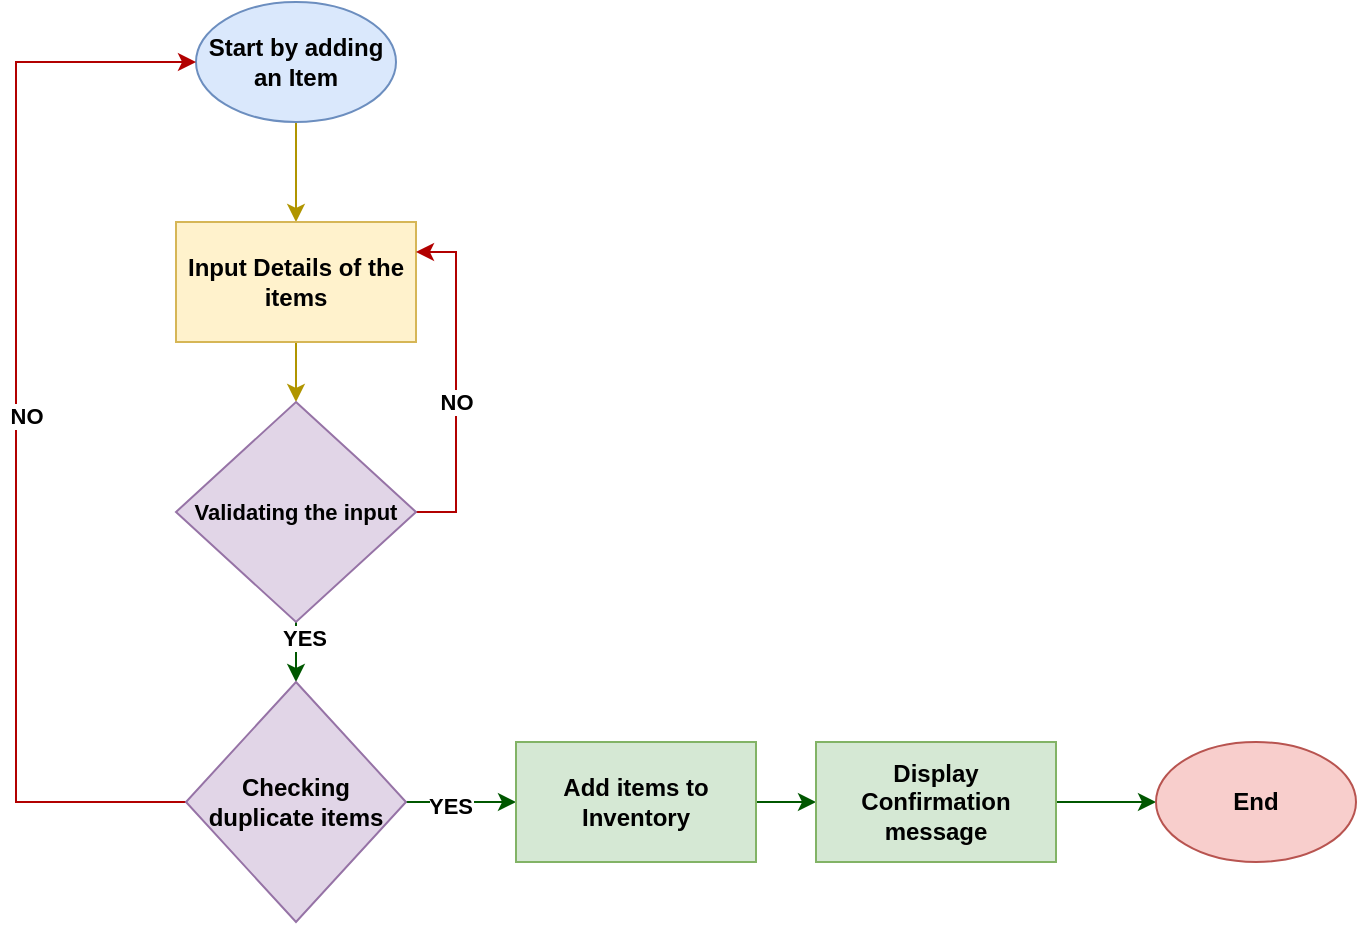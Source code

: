 <mxfile version="26.0.16">
  <diagram name="Page-1" id="74e2e168-ea6b-b213-b513-2b3c1d86103e">
    <mxGraphModel dx="934" dy="485" grid="1" gridSize="10" guides="1" tooltips="1" connect="1" arrows="1" fold="1" page="1" pageScale="1" pageWidth="1100" pageHeight="850" background="none" math="0" shadow="0">
      <root>
        <mxCell id="0" />
        <mxCell id="1" parent="0" />
        <mxCell id="a6326b0RcAW5FDDvoWgY-6" style="edgeStyle=orthogonalEdgeStyle;rounded=0;orthogonalLoop=1;jettySize=auto;html=1;entryX=0.5;entryY=0;entryDx=0;entryDy=0;fillColor=#e3c800;strokeColor=#B09500;" edge="1" parent="1" source="a6326b0RcAW5FDDvoWgY-1" target="a6326b0RcAW5FDDvoWgY-2">
          <mxGeometry relative="1" as="geometry" />
        </mxCell>
        <mxCell id="a6326b0RcAW5FDDvoWgY-1" value="&lt;span&gt;Start by adding an Item&lt;/span&gt;" style="ellipse;whiteSpace=wrap;html=1;fontStyle=1;fillColor=#dae8fc;strokeColor=#6c8ebf;" vertex="1" parent="1">
          <mxGeometry x="450" y="80" width="100" height="60" as="geometry" />
        </mxCell>
        <mxCell id="a6326b0RcAW5FDDvoWgY-7" style="edgeStyle=orthogonalEdgeStyle;rounded=0;orthogonalLoop=1;jettySize=auto;html=1;entryX=0.5;entryY=0;entryDx=0;entryDy=0;fillColor=#e3c800;strokeColor=#B09500;" edge="1" parent="1" source="a6326b0RcAW5FDDvoWgY-2" target="a6326b0RcAW5FDDvoWgY-3">
          <mxGeometry relative="1" as="geometry" />
        </mxCell>
        <mxCell id="a6326b0RcAW5FDDvoWgY-2" value="&lt;b&gt;Input Details of the items&lt;/b&gt;" style="rounded=0;whiteSpace=wrap;html=1;fillColor=#fff2cc;strokeColor=#d6b656;" vertex="1" parent="1">
          <mxGeometry x="440" y="190" width="120" height="60" as="geometry" />
        </mxCell>
        <mxCell id="a6326b0RcAW5FDDvoWgY-8" style="edgeStyle=orthogonalEdgeStyle;rounded=0;orthogonalLoop=1;jettySize=auto;html=1;entryX=0.5;entryY=0;entryDx=0;entryDy=0;fillColor=#008a00;strokeColor=#005700;" edge="1" parent="1" source="a6326b0RcAW5FDDvoWgY-3" target="a6326b0RcAW5FDDvoWgY-4">
          <mxGeometry relative="1" as="geometry" />
        </mxCell>
        <mxCell id="a6326b0RcAW5FDDvoWgY-18" value="YES" style="edgeLabel;html=1;align=center;verticalAlign=middle;resizable=0;points=[];fontStyle=1" vertex="1" connectable="0" parent="a6326b0RcAW5FDDvoWgY-8">
          <mxGeometry x="-0.706" y="4" relative="1" as="geometry">
            <mxPoint as="offset" />
          </mxGeometry>
        </mxCell>
        <mxCell id="a6326b0RcAW5FDDvoWgY-9" style="edgeStyle=orthogonalEdgeStyle;rounded=0;orthogonalLoop=1;jettySize=auto;html=1;entryX=1;entryY=0.25;entryDx=0;entryDy=0;fillColor=#e51400;strokeColor=#B20000;" edge="1" parent="1" source="a6326b0RcAW5FDDvoWgY-3" target="a6326b0RcAW5FDDvoWgY-2">
          <mxGeometry relative="1" as="geometry">
            <Array as="points">
              <mxPoint x="580" y="335" />
              <mxPoint x="580" y="205" />
            </Array>
          </mxGeometry>
        </mxCell>
        <mxCell id="a6326b0RcAW5FDDvoWgY-21" value="NO" style="edgeLabel;html=1;align=center;verticalAlign=middle;resizable=0;points=[];fontStyle=1" vertex="1" connectable="0" parent="a6326b0RcAW5FDDvoWgY-9">
          <mxGeometry x="-0.114" relative="1" as="geometry">
            <mxPoint as="offset" />
          </mxGeometry>
        </mxCell>
        <mxCell id="a6326b0RcAW5FDDvoWgY-3" value="&lt;b&gt;&lt;font style=&quot;font-size: 11px;&quot;&gt;Validating the input&lt;/font&gt;&lt;/b&gt;" style="rhombus;whiteSpace=wrap;html=1;fillColor=#e1d5e7;strokeColor=#9673a6;" vertex="1" parent="1">
          <mxGeometry x="440" y="280" width="120" height="110" as="geometry" />
        </mxCell>
        <mxCell id="a6326b0RcAW5FDDvoWgY-10" style="edgeStyle=orthogonalEdgeStyle;rounded=0;orthogonalLoop=1;jettySize=auto;html=1;entryX=0;entryY=0.5;entryDx=0;entryDy=0;fillColor=#008a00;strokeColor=#005700;" edge="1" parent="1" source="a6326b0RcAW5FDDvoWgY-4" target="a6326b0RcAW5FDDvoWgY-5">
          <mxGeometry relative="1" as="geometry" />
        </mxCell>
        <mxCell id="a6326b0RcAW5FDDvoWgY-19" value="YES" style="edgeLabel;html=1;align=center;verticalAlign=middle;resizable=0;points=[];fontStyle=1" vertex="1" connectable="0" parent="a6326b0RcAW5FDDvoWgY-10">
          <mxGeometry x="-0.197" y="-2" relative="1" as="geometry">
            <mxPoint as="offset" />
          </mxGeometry>
        </mxCell>
        <mxCell id="a6326b0RcAW5FDDvoWgY-11" style="edgeStyle=orthogonalEdgeStyle;rounded=0;orthogonalLoop=1;jettySize=auto;html=1;entryX=0;entryY=0.5;entryDx=0;entryDy=0;fillColor=#e51400;strokeColor=#B20000;" edge="1" parent="1" source="a6326b0RcAW5FDDvoWgY-4" target="a6326b0RcAW5FDDvoWgY-1">
          <mxGeometry relative="1" as="geometry">
            <Array as="points">
              <mxPoint x="360" y="480" />
              <mxPoint x="360" y="110" />
            </Array>
          </mxGeometry>
        </mxCell>
        <mxCell id="a6326b0RcAW5FDDvoWgY-20" value="NO" style="edgeLabel;html=1;align=center;verticalAlign=middle;resizable=0;points=[];fontStyle=1" vertex="1" connectable="0" parent="a6326b0RcAW5FDDvoWgY-11">
          <mxGeometry x="0.021" y="-5" relative="1" as="geometry">
            <mxPoint as="offset" />
          </mxGeometry>
        </mxCell>
        <mxCell id="a6326b0RcAW5FDDvoWgY-4" value="&lt;b&gt;Checking duplicate items&lt;/b&gt;" style="rhombus;whiteSpace=wrap;html=1;fillColor=#e1d5e7;strokeColor=#9673a6;" vertex="1" parent="1">
          <mxGeometry x="445" y="420" width="110" height="120" as="geometry" />
        </mxCell>
        <mxCell id="a6326b0RcAW5FDDvoWgY-13" style="edgeStyle=orthogonalEdgeStyle;rounded=0;orthogonalLoop=1;jettySize=auto;html=1;entryX=0;entryY=0.5;entryDx=0;entryDy=0;fillColor=#008a00;strokeColor=#005700;" edge="1" parent="1" source="a6326b0RcAW5FDDvoWgY-5" target="a6326b0RcAW5FDDvoWgY-12">
          <mxGeometry relative="1" as="geometry" />
        </mxCell>
        <mxCell id="a6326b0RcAW5FDDvoWgY-5" value="&lt;b&gt;Add items to Inventory&lt;/b&gt;" style="rounded=0;whiteSpace=wrap;html=1;fillColor=#d5e8d4;strokeColor=#82b366;" vertex="1" parent="1">
          <mxGeometry x="610" y="450" width="120" height="60" as="geometry" />
        </mxCell>
        <mxCell id="a6326b0RcAW5FDDvoWgY-15" style="edgeStyle=orthogonalEdgeStyle;rounded=0;orthogonalLoop=1;jettySize=auto;html=1;entryX=0;entryY=0.5;entryDx=0;entryDy=0;fillColor=#008a00;strokeColor=#005700;" edge="1" parent="1" source="a6326b0RcAW5FDDvoWgY-12" target="a6326b0RcAW5FDDvoWgY-14">
          <mxGeometry relative="1" as="geometry" />
        </mxCell>
        <mxCell id="a6326b0RcAW5FDDvoWgY-12" value="&lt;b&gt;Display Confirmation message&lt;/b&gt;" style="rounded=0;whiteSpace=wrap;html=1;fillColor=#d5e8d4;strokeColor=#82b366;" vertex="1" parent="1">
          <mxGeometry x="760" y="450" width="120" height="60" as="geometry" />
        </mxCell>
        <mxCell id="a6326b0RcAW5FDDvoWgY-14" value="&lt;b&gt;End&lt;/b&gt;" style="ellipse;whiteSpace=wrap;html=1;fillColor=#f8cecc;strokeColor=#b85450;" vertex="1" parent="1">
          <mxGeometry x="930" y="450" width="100" height="60" as="geometry" />
        </mxCell>
      </root>
    </mxGraphModel>
  </diagram>
</mxfile>
